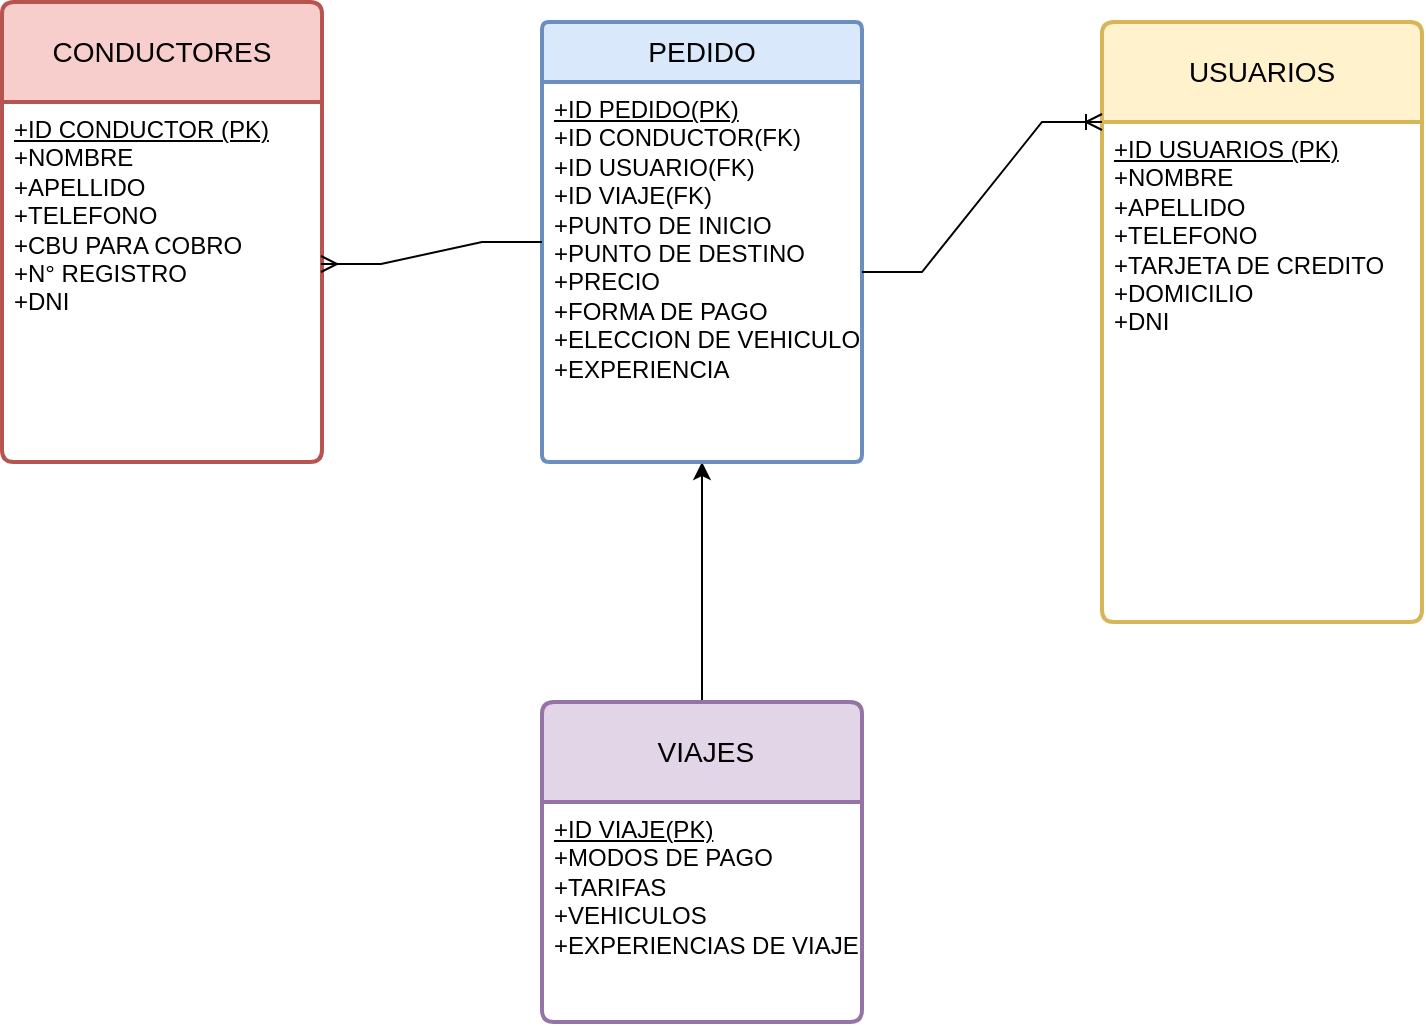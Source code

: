 <mxfile version="21.3.2" type="device">
  <diagram id="R2lEEEUBdFMjLlhIrx00" name="Page-1">
    <mxGraphModel dx="1050" dy="549" grid="1" gridSize="10" guides="1" tooltips="1" connect="1" arrows="1" fold="1" page="1" pageScale="1" pageWidth="850" pageHeight="1100" math="0" shadow="0" extFonts="Permanent Marker^https://fonts.googleapis.com/css?family=Permanent+Marker">
      <root>
        <mxCell id="0" />
        <mxCell id="1" parent="0" />
        <mxCell id="pd7c96HiujZVEzwzb9_F-7" style="edgeStyle=orthogonalEdgeStyle;rounded=0;orthogonalLoop=1;jettySize=auto;html=1;entryX=0.5;entryY=1;entryDx=0;entryDy=0;" edge="1" parent="1" source="EdimIFqrXORCIEAZpclX-1" target="EdimIFqrXORCIEAZpclX-30">
          <mxGeometry relative="1" as="geometry" />
        </mxCell>
        <mxCell id="EdimIFqrXORCIEAZpclX-1" value="&amp;nbsp;VIAJES" style="swimlane;childLayout=stackLayout;horizontal=1;startSize=50;horizontalStack=0;rounded=1;fontSize=14;fontStyle=0;strokeWidth=2;resizeParent=0;resizeLast=1;shadow=0;dashed=0;align=center;arcSize=4;whiteSpace=wrap;html=1;fillColor=#e1d5e7;strokeColor=#9673a6;" parent="1" vertex="1">
          <mxGeometry x="350" y="360" width="160" height="160" as="geometry">
            <mxRectangle x="60" y="50" width="80" height="50" as="alternateBounds" />
          </mxGeometry>
        </mxCell>
        <mxCell id="EdimIFqrXORCIEAZpclX-2" value="&lt;u&gt;+ID VIAJE(PK)&lt;br&gt;&lt;/u&gt;+MODOS DE PAGO&lt;br&gt;+TARIFAS&lt;br&gt;+VEHICULOS&lt;br&gt;+EXPERIENCIAS DE VIAJE" style="align=left;strokeColor=none;fillColor=none;spacingLeft=4;fontSize=12;verticalAlign=top;resizable=0;rotatable=0;part=1;html=1;" parent="EdimIFqrXORCIEAZpclX-1" vertex="1">
          <mxGeometry y="50" width="160" height="110" as="geometry" />
        </mxCell>
        <mxCell id="EdimIFqrXORCIEAZpclX-6" value="CONDUCTORES" style="swimlane;childLayout=stackLayout;horizontal=1;startSize=50;horizontalStack=0;rounded=1;fontSize=14;fontStyle=0;strokeWidth=2;resizeParent=0;resizeLast=1;shadow=0;dashed=0;align=center;arcSize=4;whiteSpace=wrap;html=1;fillColor=#f8cecc;strokeColor=#b85450;" parent="1" vertex="1">
          <mxGeometry x="80" y="10" width="160" height="230" as="geometry" />
        </mxCell>
        <mxCell id="EdimIFqrXORCIEAZpclX-7" value="&lt;u&gt;+ID CONDUCTOR (PK)&lt;br&gt;&lt;/u&gt;+NOMBRE&lt;br&gt;+APELLIDO&lt;br&gt;+TELEFONO&lt;br&gt;+CBU PARA COBRO&lt;br&gt;+N° REGISTRO&lt;br&gt;+DNI" style="align=left;strokeColor=none;fillColor=none;spacingLeft=4;fontSize=12;verticalAlign=top;resizable=0;rotatable=0;part=1;html=1;" parent="EdimIFqrXORCIEAZpclX-6" vertex="1">
          <mxGeometry y="50" width="160" height="180" as="geometry" />
        </mxCell>
        <mxCell id="EdimIFqrXORCIEAZpclX-11" value="USUARIOS" style="swimlane;childLayout=stackLayout;horizontal=1;startSize=50;horizontalStack=0;rounded=1;fontSize=14;fontStyle=0;strokeWidth=2;resizeParent=0;resizeLast=1;shadow=0;dashed=0;align=center;arcSize=4;whiteSpace=wrap;html=1;fillColor=#fff2cc;strokeColor=#d6b656;" parent="1" vertex="1">
          <mxGeometry x="630" y="20" width="160" height="300" as="geometry" />
        </mxCell>
        <mxCell id="EdimIFqrXORCIEAZpclX-12" value="&lt;u&gt;+ID USUARIOS (PK)&lt;br&gt;&lt;/u&gt;+NOMBRE&lt;br&gt;+APELLIDO&lt;br&gt;+TELEFONO&lt;br&gt;+TARJETA DE CREDITO&lt;br&gt;+DOMICILIO&lt;br&gt;+DNI" style="align=left;strokeColor=none;fillColor=none;spacingLeft=4;fontSize=12;verticalAlign=top;resizable=0;rotatable=0;part=1;html=1;" parent="EdimIFqrXORCIEAZpclX-11" vertex="1">
          <mxGeometry y="50" width="160" height="250" as="geometry" />
        </mxCell>
        <mxCell id="EdimIFqrXORCIEAZpclX-29" value="PEDIDO" style="swimlane;childLayout=stackLayout;horizontal=1;startSize=30;horizontalStack=0;rounded=1;fontSize=14;fontStyle=0;strokeWidth=2;resizeParent=0;resizeLast=1;shadow=0;dashed=0;align=center;arcSize=4;whiteSpace=wrap;html=1;fillColor=#dae8fc;strokeColor=#6c8ebf;" parent="1" vertex="1">
          <mxGeometry x="350" y="20" width="160" height="220" as="geometry" />
        </mxCell>
        <mxCell id="EdimIFqrXORCIEAZpclX-30" value="&lt;u&gt;+ID PEDIDO(PK)&lt;br&gt;&lt;/u&gt;+ID CONDUCTOR(FK)&lt;br&gt;+ID USUARIO(FK)&lt;br&gt;+ID VIAJE(FK)&lt;br&gt;+PUNTO DE INICIO&lt;br&gt;+PUNTO DE DESTINO&lt;br&gt;+PRECIO&lt;br&gt;+FORMA DE PAGO&lt;br&gt;+ELECCION DE VEHICULO&lt;br&gt;+EXPERIENCIA" style="align=left;strokeColor=none;fillColor=none;spacingLeft=4;fontSize=12;verticalAlign=top;resizable=0;rotatable=0;part=1;html=1;" parent="EdimIFqrXORCIEAZpclX-29" vertex="1">
          <mxGeometry y="30" width="160" height="190" as="geometry" />
        </mxCell>
        <mxCell id="pd7c96HiujZVEzwzb9_F-2" value="" style="edgeStyle=entityRelationEdgeStyle;fontSize=12;html=1;endArrow=ERoneToMany;rounded=0;" edge="1" parent="1" source="EdimIFqrXORCIEAZpclX-30">
          <mxGeometry width="100" height="100" relative="1" as="geometry">
            <mxPoint x="530" y="170" as="sourcePoint" />
            <mxPoint x="630" y="70" as="targetPoint" />
          </mxGeometry>
        </mxCell>
        <mxCell id="pd7c96HiujZVEzwzb9_F-3" value="" style="edgeStyle=entityRelationEdgeStyle;fontSize=12;html=1;endArrow=ERmany;rounded=0;entryX=0.997;entryY=0.45;entryDx=0;entryDy=0;entryPerimeter=0;exitX=0;exitY=0.5;exitDx=0;exitDy=0;" edge="1" parent="1" source="EdimIFqrXORCIEAZpclX-29" target="EdimIFqrXORCIEAZpclX-7">
          <mxGeometry width="100" height="100" relative="1" as="geometry">
            <mxPoint x="200" y="330" as="sourcePoint" />
            <mxPoint x="300" y="230" as="targetPoint" />
          </mxGeometry>
        </mxCell>
      </root>
    </mxGraphModel>
  </diagram>
</mxfile>
